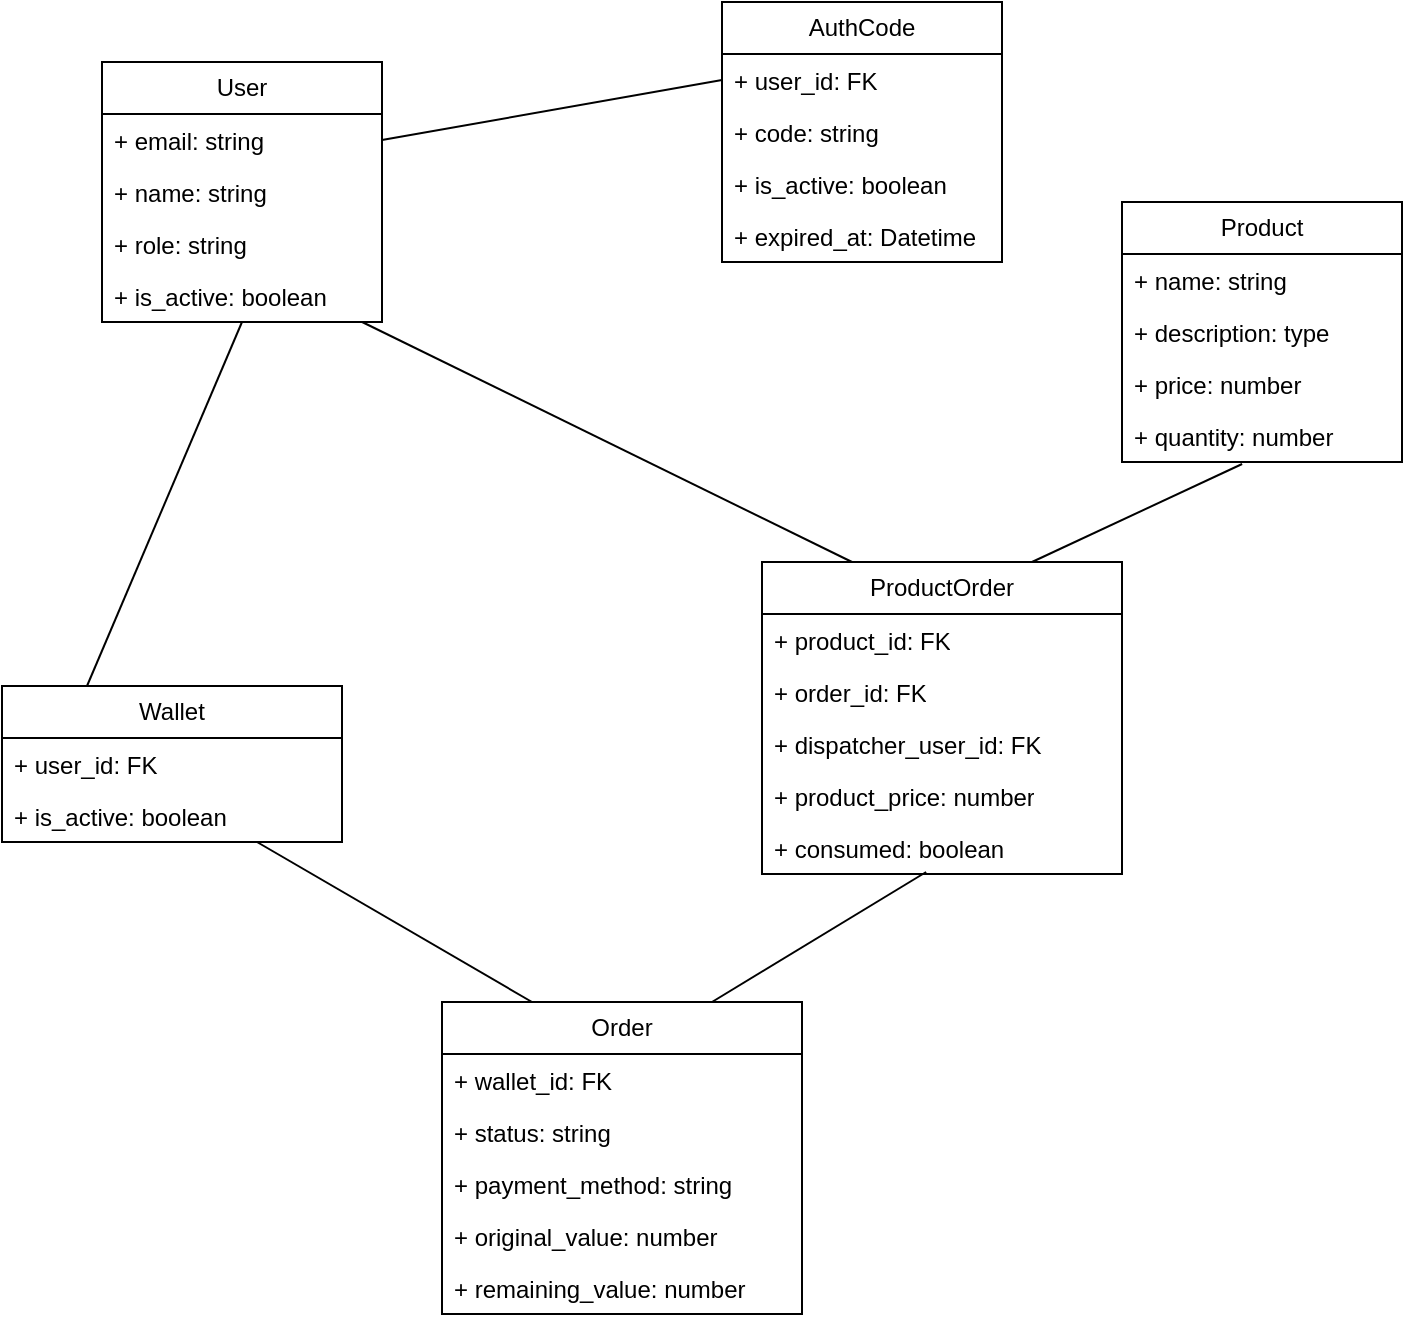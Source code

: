 <mxfile version="26.0.11">
  <diagram name="Modelo de dados" id="Py4XB7qio5rRS3qr3_Ab">
    <mxGraphModel dx="984" dy="659" grid="1" gridSize="10" guides="1" tooltips="1" connect="1" arrows="1" fold="1" page="1" pageScale="1" pageWidth="827" pageHeight="1169" math="0" shadow="0">
      <root>
        <mxCell id="0" />
        <mxCell id="1" parent="0" />
        <mxCell id="yvP3M0mKJtUyYA0MoUqg-6" value="User" style="swimlane;fontStyle=0;childLayout=stackLayout;horizontal=1;startSize=26;fillColor=none;horizontalStack=0;resizeParent=1;resizeParentMax=0;resizeLast=0;collapsible=1;marginBottom=0;whiteSpace=wrap;html=1;" parent="1" vertex="1">
          <mxGeometry x="140" y="70" width="140" height="130" as="geometry">
            <mxRectangle x="100" y="120" width="70" height="30" as="alternateBounds" />
          </mxGeometry>
        </mxCell>
        <mxCell id="yvP3M0mKJtUyYA0MoUqg-7" value="+ email: string" style="text;strokeColor=none;fillColor=none;align=left;verticalAlign=top;spacingLeft=4;spacingRight=4;overflow=hidden;rotatable=0;points=[[0,0.5],[1,0.5]];portConstraint=eastwest;whiteSpace=wrap;html=1;" parent="yvP3M0mKJtUyYA0MoUqg-6" vertex="1">
          <mxGeometry y="26" width="140" height="26" as="geometry" />
        </mxCell>
        <mxCell id="yvP3M0mKJtUyYA0MoUqg-8" value="+ name: string" style="text;strokeColor=none;fillColor=none;align=left;verticalAlign=top;spacingLeft=4;spacingRight=4;overflow=hidden;rotatable=0;points=[[0,0.5],[1,0.5]];portConstraint=eastwest;whiteSpace=wrap;html=1;" parent="yvP3M0mKJtUyYA0MoUqg-6" vertex="1">
          <mxGeometry y="52" width="140" height="26" as="geometry" />
        </mxCell>
        <mxCell id="yvP3M0mKJtUyYA0MoUqg-9" value="+ role: string" style="text;strokeColor=none;fillColor=none;align=left;verticalAlign=top;spacingLeft=4;spacingRight=4;overflow=hidden;rotatable=0;points=[[0,0.5],[1,0.5]];portConstraint=eastwest;whiteSpace=wrap;html=1;" parent="yvP3M0mKJtUyYA0MoUqg-6" vertex="1">
          <mxGeometry y="78" width="140" height="26" as="geometry" />
        </mxCell>
        <mxCell id="yvP3M0mKJtUyYA0MoUqg-10" value="+ is_active: boolean" style="text;strokeColor=none;fillColor=none;align=left;verticalAlign=top;spacingLeft=4;spacingRight=4;overflow=hidden;rotatable=0;points=[[0,0.5],[1,0.5]];portConstraint=eastwest;whiteSpace=wrap;html=1;" parent="yvP3M0mKJtUyYA0MoUqg-6" vertex="1">
          <mxGeometry y="104" width="140" height="26" as="geometry" />
        </mxCell>
        <mxCell id="yvP3M0mKJtUyYA0MoUqg-12" value="AuthCode" style="swimlane;fontStyle=0;childLayout=stackLayout;horizontal=1;startSize=26;fillColor=none;horizontalStack=0;resizeParent=1;resizeParentMax=0;resizeLast=0;collapsible=1;marginBottom=0;whiteSpace=wrap;html=1;" parent="1" vertex="1">
          <mxGeometry x="450" y="40" width="140" height="130" as="geometry">
            <mxRectangle x="100" y="120" width="70" height="30" as="alternateBounds" />
          </mxGeometry>
        </mxCell>
        <mxCell id="yvP3M0mKJtUyYA0MoUqg-13" value="+ user_id: FK" style="text;strokeColor=none;fillColor=none;align=left;verticalAlign=top;spacingLeft=4;spacingRight=4;overflow=hidden;rotatable=0;points=[[0,0.5],[1,0.5]];portConstraint=eastwest;whiteSpace=wrap;html=1;" parent="yvP3M0mKJtUyYA0MoUqg-12" vertex="1">
          <mxGeometry y="26" width="140" height="26" as="geometry" />
        </mxCell>
        <mxCell id="yvP3M0mKJtUyYA0MoUqg-14" value="+ code: string" style="text;strokeColor=none;fillColor=none;align=left;verticalAlign=top;spacingLeft=4;spacingRight=4;overflow=hidden;rotatable=0;points=[[0,0.5],[1,0.5]];portConstraint=eastwest;whiteSpace=wrap;html=1;" parent="yvP3M0mKJtUyYA0MoUqg-12" vertex="1">
          <mxGeometry y="52" width="140" height="26" as="geometry" />
        </mxCell>
        <mxCell id="yvP3M0mKJtUyYA0MoUqg-16" value="+ is_active: boolean" style="text;strokeColor=none;fillColor=none;align=left;verticalAlign=top;spacingLeft=4;spacingRight=4;overflow=hidden;rotatable=0;points=[[0,0.5],[1,0.5]];portConstraint=eastwest;whiteSpace=wrap;html=1;" parent="yvP3M0mKJtUyYA0MoUqg-12" vertex="1">
          <mxGeometry y="78" width="140" height="26" as="geometry" />
        </mxCell>
        <mxCell id="yvP3M0mKJtUyYA0MoUqg-15" value="+ expired_at: Datetime" style="text;strokeColor=none;fillColor=none;align=left;verticalAlign=top;spacingLeft=4;spacingRight=4;overflow=hidden;rotatable=0;points=[[0,0.5],[1,0.5]];portConstraint=eastwest;whiteSpace=wrap;html=1;" parent="yvP3M0mKJtUyYA0MoUqg-12" vertex="1">
          <mxGeometry y="104" width="140" height="26" as="geometry" />
        </mxCell>
        <mxCell id="yvP3M0mKJtUyYA0MoUqg-17" style="rounded=0;orthogonalLoop=1;jettySize=auto;html=1;exitX=1;exitY=0.5;exitDx=0;exitDy=0;entryX=0;entryY=0.5;entryDx=0;entryDy=0;endArrow=none;startFill=0;" parent="1" source="yvP3M0mKJtUyYA0MoUqg-7" target="yvP3M0mKJtUyYA0MoUqg-13" edge="1">
          <mxGeometry relative="1" as="geometry" />
        </mxCell>
        <mxCell id="yvP3M0mKJtUyYA0MoUqg-22" style="rounded=0;orthogonalLoop=1;jettySize=auto;html=1;exitX=0.25;exitY=0;exitDx=0;exitDy=0;entryX=0.5;entryY=1;entryDx=0;entryDy=0;endArrow=none;startFill=0;" parent="1" source="yvP3M0mKJtUyYA0MoUqg-18" target="yvP3M0mKJtUyYA0MoUqg-6" edge="1">
          <mxGeometry relative="1" as="geometry">
            <mxPoint x="260" y="320" as="targetPoint" />
          </mxGeometry>
        </mxCell>
        <mxCell id="yvP3M0mKJtUyYA0MoUqg-18" value="Wallet" style="swimlane;fontStyle=0;childLayout=stackLayout;horizontal=1;startSize=26;fillColor=none;horizontalStack=0;resizeParent=1;resizeParentMax=0;resizeLast=0;collapsible=1;marginBottom=0;whiteSpace=wrap;html=1;" parent="1" vertex="1">
          <mxGeometry x="90" y="382" width="170" height="78" as="geometry">
            <mxRectangle x="90" y="382" width="70" height="30" as="alternateBounds" />
          </mxGeometry>
        </mxCell>
        <mxCell id="yvP3M0mKJtUyYA0MoUqg-19" value="+ user_id: FK" style="text;strokeColor=none;fillColor=none;align=left;verticalAlign=top;spacingLeft=4;spacingRight=4;overflow=hidden;rotatable=0;points=[[0,0.5],[1,0.5]];portConstraint=eastwest;whiteSpace=wrap;html=1;" parent="yvP3M0mKJtUyYA0MoUqg-18" vertex="1">
          <mxGeometry y="26" width="170" height="26" as="geometry" />
        </mxCell>
        <mxCell id="yvP3M0mKJtUyYA0MoUqg-28" value="+ is_active: boolean" style="text;strokeColor=none;fillColor=none;align=left;verticalAlign=top;spacingLeft=4;spacingRight=4;overflow=hidden;rotatable=0;points=[[0,0.5],[1,0.5]];portConstraint=eastwest;whiteSpace=wrap;html=1;" parent="yvP3M0mKJtUyYA0MoUqg-18" vertex="1">
          <mxGeometry y="52" width="170" height="26" as="geometry" />
        </mxCell>
        <mxCell id="yvP3M0mKJtUyYA0MoUqg-48" style="rounded=0;orthogonalLoop=1;jettySize=auto;html=1;exitX=0.75;exitY=0;exitDx=0;exitDy=0;endArrow=none;startFill=0;entryX=0.456;entryY=0.962;entryDx=0;entryDy=0;entryPerimeter=0;" parent="1" source="yvP3M0mKJtUyYA0MoUqg-23" target="yvP3M0mKJtUyYA0MoUqg-46" edge="1">
          <mxGeometry relative="1" as="geometry">
            <mxPoint x="595" y="360" as="targetPoint" />
          </mxGeometry>
        </mxCell>
        <mxCell id="yvP3M0mKJtUyYA0MoUqg-23" value="Order" style="swimlane;fontStyle=0;childLayout=stackLayout;horizontal=1;startSize=26;fillColor=none;horizontalStack=0;resizeParent=1;resizeParentMax=0;resizeLast=0;collapsible=1;marginBottom=0;whiteSpace=wrap;html=1;" parent="1" vertex="1">
          <mxGeometry x="310" y="540" width="180" height="156" as="geometry" />
        </mxCell>
        <mxCell id="yvP3M0mKJtUyYA0MoUqg-24" value="+ wallet_id: FK" style="text;strokeColor=none;fillColor=none;align=left;verticalAlign=top;spacingLeft=4;spacingRight=4;overflow=hidden;rotatable=0;points=[[0,0.5],[1,0.5]];portConstraint=eastwest;whiteSpace=wrap;html=1;" parent="yvP3M0mKJtUyYA0MoUqg-23" vertex="1">
          <mxGeometry y="26" width="180" height="26" as="geometry" />
        </mxCell>
        <mxCell id="yvP3M0mKJtUyYA0MoUqg-25" value="+ status: string" style="text;strokeColor=none;fillColor=none;align=left;verticalAlign=top;spacingLeft=4;spacingRight=4;overflow=hidden;rotatable=0;points=[[0,0.5],[1,0.5]];portConstraint=eastwest;whiteSpace=wrap;html=1;" parent="yvP3M0mKJtUyYA0MoUqg-23" vertex="1">
          <mxGeometry y="52" width="180" height="26" as="geometry" />
        </mxCell>
        <mxCell id="SZU0mk0nYxH5Q0yxFJCF-3" value="+ payment_method: string" style="text;strokeColor=none;fillColor=none;align=left;verticalAlign=top;spacingLeft=4;spacingRight=4;overflow=hidden;rotatable=0;points=[[0,0.5],[1,0.5]];portConstraint=eastwest;whiteSpace=wrap;html=1;" parent="yvP3M0mKJtUyYA0MoUqg-23" vertex="1">
          <mxGeometry y="78" width="180" height="26" as="geometry" />
        </mxCell>
        <mxCell id="yvP3M0mKJtUyYA0MoUqg-26" value="+ original_value: number" style="text;strokeColor=none;fillColor=none;align=left;verticalAlign=top;spacingLeft=4;spacingRight=4;overflow=hidden;rotatable=0;points=[[0,0.5],[1,0.5]];portConstraint=eastwest;whiteSpace=wrap;html=1;" parent="yvP3M0mKJtUyYA0MoUqg-23" vertex="1">
          <mxGeometry y="104" width="180" height="26" as="geometry" />
        </mxCell>
        <mxCell id="yvP3M0mKJtUyYA0MoUqg-35" value="+ remaining_value: number" style="text;strokeColor=none;fillColor=none;align=left;verticalAlign=top;spacingLeft=4;spacingRight=4;overflow=hidden;rotatable=0;points=[[0,0.5],[1,0.5]];portConstraint=eastwest;whiteSpace=wrap;html=1;" parent="yvP3M0mKJtUyYA0MoUqg-23" vertex="1">
          <mxGeometry y="130" width="180" height="26" as="geometry" />
        </mxCell>
        <mxCell id="yvP3M0mKJtUyYA0MoUqg-36" style="rounded=0;orthogonalLoop=1;jettySize=auto;html=1;exitX=0.25;exitY=0;exitDx=0;exitDy=0;endArrow=none;startFill=0;entryX=0.75;entryY=1;entryDx=0;entryDy=0;" parent="1" source="yvP3M0mKJtUyYA0MoUqg-23" target="yvP3M0mKJtUyYA0MoUqg-18" edge="1">
          <mxGeometry relative="1" as="geometry">
            <mxPoint x="170" y="510" as="targetPoint" />
          </mxGeometry>
        </mxCell>
        <mxCell id="yvP3M0mKJtUyYA0MoUqg-37" value="Product" style="swimlane;fontStyle=0;childLayout=stackLayout;horizontal=1;startSize=26;fillColor=none;horizontalStack=0;resizeParent=1;resizeParentMax=0;resizeLast=0;collapsible=1;marginBottom=0;whiteSpace=wrap;html=1;" parent="1" vertex="1">
          <mxGeometry x="650" y="140" width="140" height="130" as="geometry" />
        </mxCell>
        <mxCell id="yvP3M0mKJtUyYA0MoUqg-38" value="+ name: string" style="text;strokeColor=none;fillColor=none;align=left;verticalAlign=top;spacingLeft=4;spacingRight=4;overflow=hidden;rotatable=0;points=[[0,0.5],[1,0.5]];portConstraint=eastwest;whiteSpace=wrap;html=1;" parent="yvP3M0mKJtUyYA0MoUqg-37" vertex="1">
          <mxGeometry y="26" width="140" height="26" as="geometry" />
        </mxCell>
        <mxCell id="yvP3M0mKJtUyYA0MoUqg-39" value="+ description: type" style="text;strokeColor=none;fillColor=none;align=left;verticalAlign=top;spacingLeft=4;spacingRight=4;overflow=hidden;rotatable=0;points=[[0,0.5],[1,0.5]];portConstraint=eastwest;whiteSpace=wrap;html=1;" parent="yvP3M0mKJtUyYA0MoUqg-37" vertex="1">
          <mxGeometry y="52" width="140" height="26" as="geometry" />
        </mxCell>
        <mxCell id="yvP3M0mKJtUyYA0MoUqg-40" value="+ price: number" style="text;strokeColor=none;fillColor=none;align=left;verticalAlign=top;spacingLeft=4;spacingRight=4;overflow=hidden;rotatable=0;points=[[0,0.5],[1,0.5]];portConstraint=eastwest;whiteSpace=wrap;html=1;" parent="yvP3M0mKJtUyYA0MoUqg-37" vertex="1">
          <mxGeometry y="78" width="140" height="26" as="geometry" />
        </mxCell>
        <mxCell id="yvP3M0mKJtUyYA0MoUqg-47" value="+ quantity: number" style="text;strokeColor=none;fillColor=none;align=left;verticalAlign=top;spacingLeft=4;spacingRight=4;overflow=hidden;rotatable=0;points=[[0,0.5],[1,0.5]];portConstraint=eastwest;whiteSpace=wrap;html=1;" parent="yvP3M0mKJtUyYA0MoUqg-37" vertex="1">
          <mxGeometry y="104" width="140" height="26" as="geometry" />
        </mxCell>
        <mxCell id="yvP3M0mKJtUyYA0MoUqg-42" value="ProductOrder" style="swimlane;fontStyle=0;childLayout=stackLayout;horizontal=1;startSize=26;fillColor=none;horizontalStack=0;resizeParent=1;resizeParentMax=0;resizeLast=0;collapsible=1;marginBottom=0;whiteSpace=wrap;html=1;" parent="1" vertex="1">
          <mxGeometry x="470" y="320" width="180" height="156" as="geometry">
            <mxRectangle x="560" y="330" width="110" height="30" as="alternateBounds" />
          </mxGeometry>
        </mxCell>
        <mxCell id="yvP3M0mKJtUyYA0MoUqg-43" value="+ product_id: FK" style="text;strokeColor=none;fillColor=none;align=left;verticalAlign=top;spacingLeft=4;spacingRight=4;overflow=hidden;rotatable=0;points=[[0,0.5],[1,0.5]];portConstraint=eastwest;whiteSpace=wrap;html=1;" parent="yvP3M0mKJtUyYA0MoUqg-42" vertex="1">
          <mxGeometry y="26" width="180" height="26" as="geometry" />
        </mxCell>
        <mxCell id="yvP3M0mKJtUyYA0MoUqg-44" value="+ order_id: FK" style="text;strokeColor=none;fillColor=none;align=left;verticalAlign=top;spacingLeft=4;spacingRight=4;overflow=hidden;rotatable=0;points=[[0,0.5],[1,0.5]];portConstraint=eastwest;whiteSpace=wrap;html=1;" parent="yvP3M0mKJtUyYA0MoUqg-42" vertex="1">
          <mxGeometry y="52" width="180" height="26" as="geometry" />
        </mxCell>
        <mxCell id="yvP3M0mKJtUyYA0MoUqg-45" value="+ dispatcher_user_id: FK" style="text;strokeColor=none;fillColor=none;align=left;verticalAlign=top;spacingLeft=4;spacingRight=4;overflow=hidden;rotatable=0;points=[[0,0.5],[1,0.5]];portConstraint=eastwest;whiteSpace=wrap;html=1;" parent="yvP3M0mKJtUyYA0MoUqg-42" vertex="1">
          <mxGeometry y="78" width="180" height="26" as="geometry" />
        </mxCell>
        <mxCell id="SZU0mk0nYxH5Q0yxFJCF-2" value="+ product_price: number" style="text;strokeColor=none;fillColor=none;align=left;verticalAlign=top;spacingLeft=4;spacingRight=4;overflow=hidden;rotatable=0;points=[[0,0.5],[1,0.5]];portConstraint=eastwest;whiteSpace=wrap;html=1;" parent="yvP3M0mKJtUyYA0MoUqg-42" vertex="1">
          <mxGeometry y="104" width="180" height="26" as="geometry" />
        </mxCell>
        <mxCell id="yvP3M0mKJtUyYA0MoUqg-46" value="+ consumed: boolean" style="text;strokeColor=none;fillColor=none;align=left;verticalAlign=top;spacingLeft=4;spacingRight=4;overflow=hidden;rotatable=0;points=[[0,0.5],[1,0.5]];portConstraint=eastwest;whiteSpace=wrap;html=1;" parent="yvP3M0mKJtUyYA0MoUqg-42" vertex="1">
          <mxGeometry y="130" width="180" height="26" as="geometry" />
        </mxCell>
        <mxCell id="yvP3M0mKJtUyYA0MoUqg-49" style="rounded=0;orthogonalLoop=1;jettySize=auto;html=1;exitX=0.75;exitY=0;exitDx=0;exitDy=0;entryX=0.429;entryY=1.038;entryDx=0;entryDy=0;entryPerimeter=0;endArrow=none;startFill=0;" parent="1" source="yvP3M0mKJtUyYA0MoUqg-42" target="yvP3M0mKJtUyYA0MoUqg-47" edge="1">
          <mxGeometry relative="1" as="geometry" />
        </mxCell>
        <mxCell id="yvP3M0mKJtUyYA0MoUqg-50" style="rounded=0;orthogonalLoop=1;jettySize=auto;html=1;exitX=0.25;exitY=0;exitDx=0;exitDy=0;entryX=0.929;entryY=1;entryDx=0;entryDy=0;entryPerimeter=0;endArrow=none;startFill=0;" parent="1" source="yvP3M0mKJtUyYA0MoUqg-42" target="yvP3M0mKJtUyYA0MoUqg-10" edge="1">
          <mxGeometry relative="1" as="geometry" />
        </mxCell>
      </root>
    </mxGraphModel>
  </diagram>
</mxfile>
